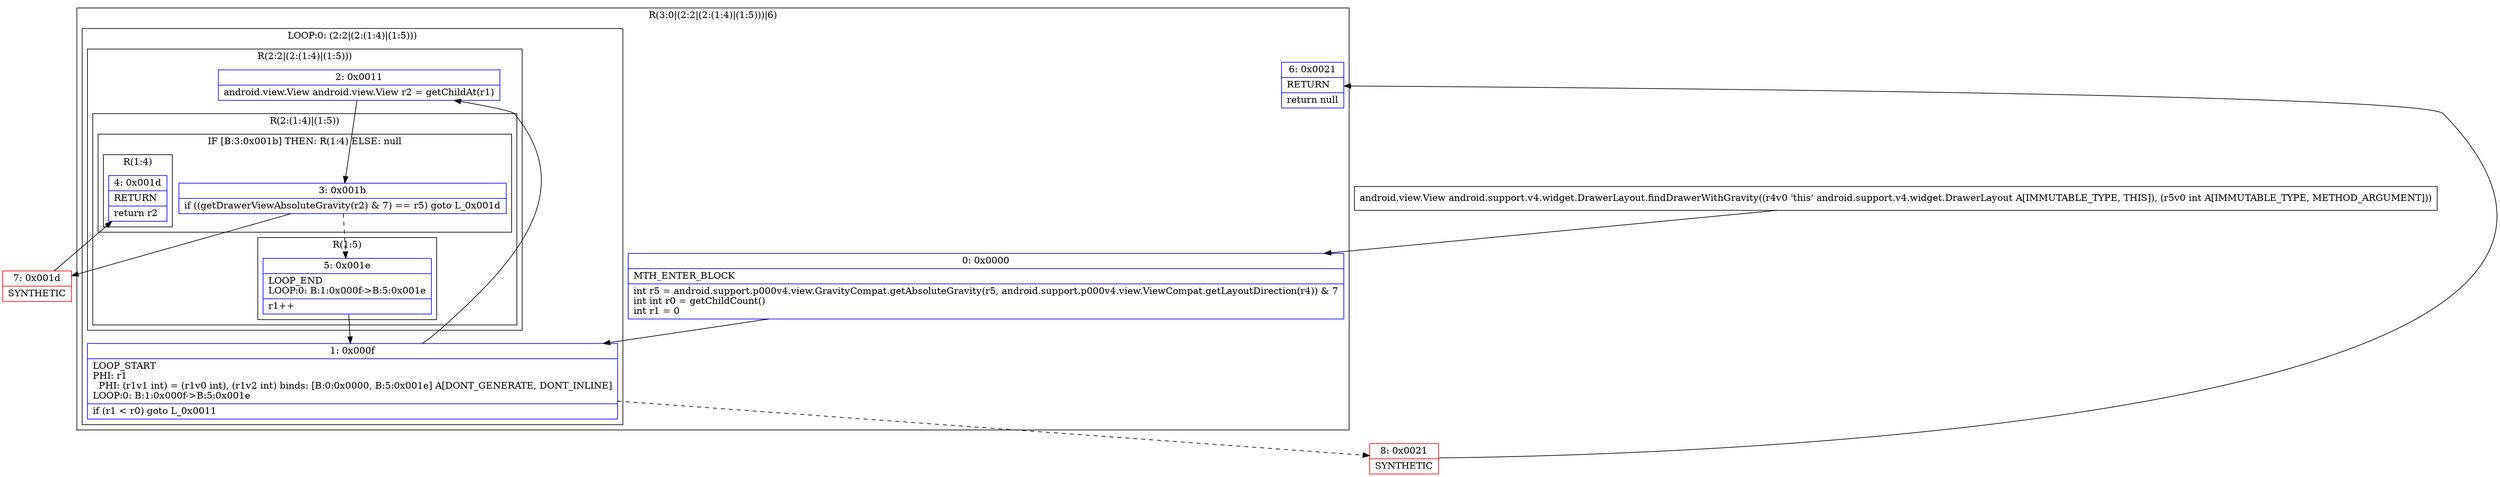 digraph "CFG forandroid.support.v4.widget.DrawerLayout.findDrawerWithGravity(I)Landroid\/view\/View;" {
subgraph cluster_Region_123598619 {
label = "R(3:0|(2:2|(2:(1:4)|(1:5)))|6)";
node [shape=record,color=blue];
Node_0 [shape=record,label="{0\:\ 0x0000|MTH_ENTER_BLOCK\l|int r5 = android.support.p000v4.view.GravityCompat.getAbsoluteGravity(r5, android.support.p000v4.view.ViewCompat.getLayoutDirection(r4)) & 7\lint int r0 = getChildCount()\lint r1 = 0\l}"];
subgraph cluster_LoopRegion_1995745238 {
label = "LOOP:0: (2:2|(2:(1:4)|(1:5)))";
node [shape=record,color=blue];
Node_1 [shape=record,label="{1\:\ 0x000f|LOOP_START\lPHI: r1 \l  PHI: (r1v1 int) = (r1v0 int), (r1v2 int) binds: [B:0:0x0000, B:5:0x001e] A[DONT_GENERATE, DONT_INLINE]\lLOOP:0: B:1:0x000f\-\>B:5:0x001e\l|if (r1 \< r0) goto L_0x0011\l}"];
subgraph cluster_Region_865062620 {
label = "R(2:2|(2:(1:4)|(1:5)))";
node [shape=record,color=blue];
Node_2 [shape=record,label="{2\:\ 0x0011|android.view.View android.view.View r2 = getChildAt(r1)\l}"];
subgraph cluster_Region_1167437755 {
label = "R(2:(1:4)|(1:5))";
node [shape=record,color=blue];
subgraph cluster_IfRegion_1959860747 {
label = "IF [B:3:0x001b] THEN: R(1:4) ELSE: null";
node [shape=record,color=blue];
Node_3 [shape=record,label="{3\:\ 0x001b|if ((getDrawerViewAbsoluteGravity(r2) & 7) == r5) goto L_0x001d\l}"];
subgraph cluster_Region_1341299684 {
label = "R(1:4)";
node [shape=record,color=blue];
Node_4 [shape=record,label="{4\:\ 0x001d|RETURN\l|return r2\l}"];
}
}
subgraph cluster_Region_1535250328 {
label = "R(1:5)";
node [shape=record,color=blue];
Node_5 [shape=record,label="{5\:\ 0x001e|LOOP_END\lLOOP:0: B:1:0x000f\-\>B:5:0x001e\l|r1++\l}"];
}
}
}
}
Node_6 [shape=record,label="{6\:\ 0x0021|RETURN\l|return null\l}"];
}
Node_7 [shape=record,color=red,label="{7\:\ 0x001d|SYNTHETIC\l}"];
Node_8 [shape=record,color=red,label="{8\:\ 0x0021|SYNTHETIC\l}"];
MethodNode[shape=record,label="{android.view.View android.support.v4.widget.DrawerLayout.findDrawerWithGravity((r4v0 'this' android.support.v4.widget.DrawerLayout A[IMMUTABLE_TYPE, THIS]), (r5v0 int A[IMMUTABLE_TYPE, METHOD_ARGUMENT])) }"];
MethodNode -> Node_0;
Node_0 -> Node_1;
Node_1 -> Node_2;
Node_1 -> Node_8[style=dashed];
Node_2 -> Node_3;
Node_3 -> Node_5[style=dashed];
Node_3 -> Node_7;
Node_5 -> Node_1;
Node_7 -> Node_4;
Node_8 -> Node_6;
}

